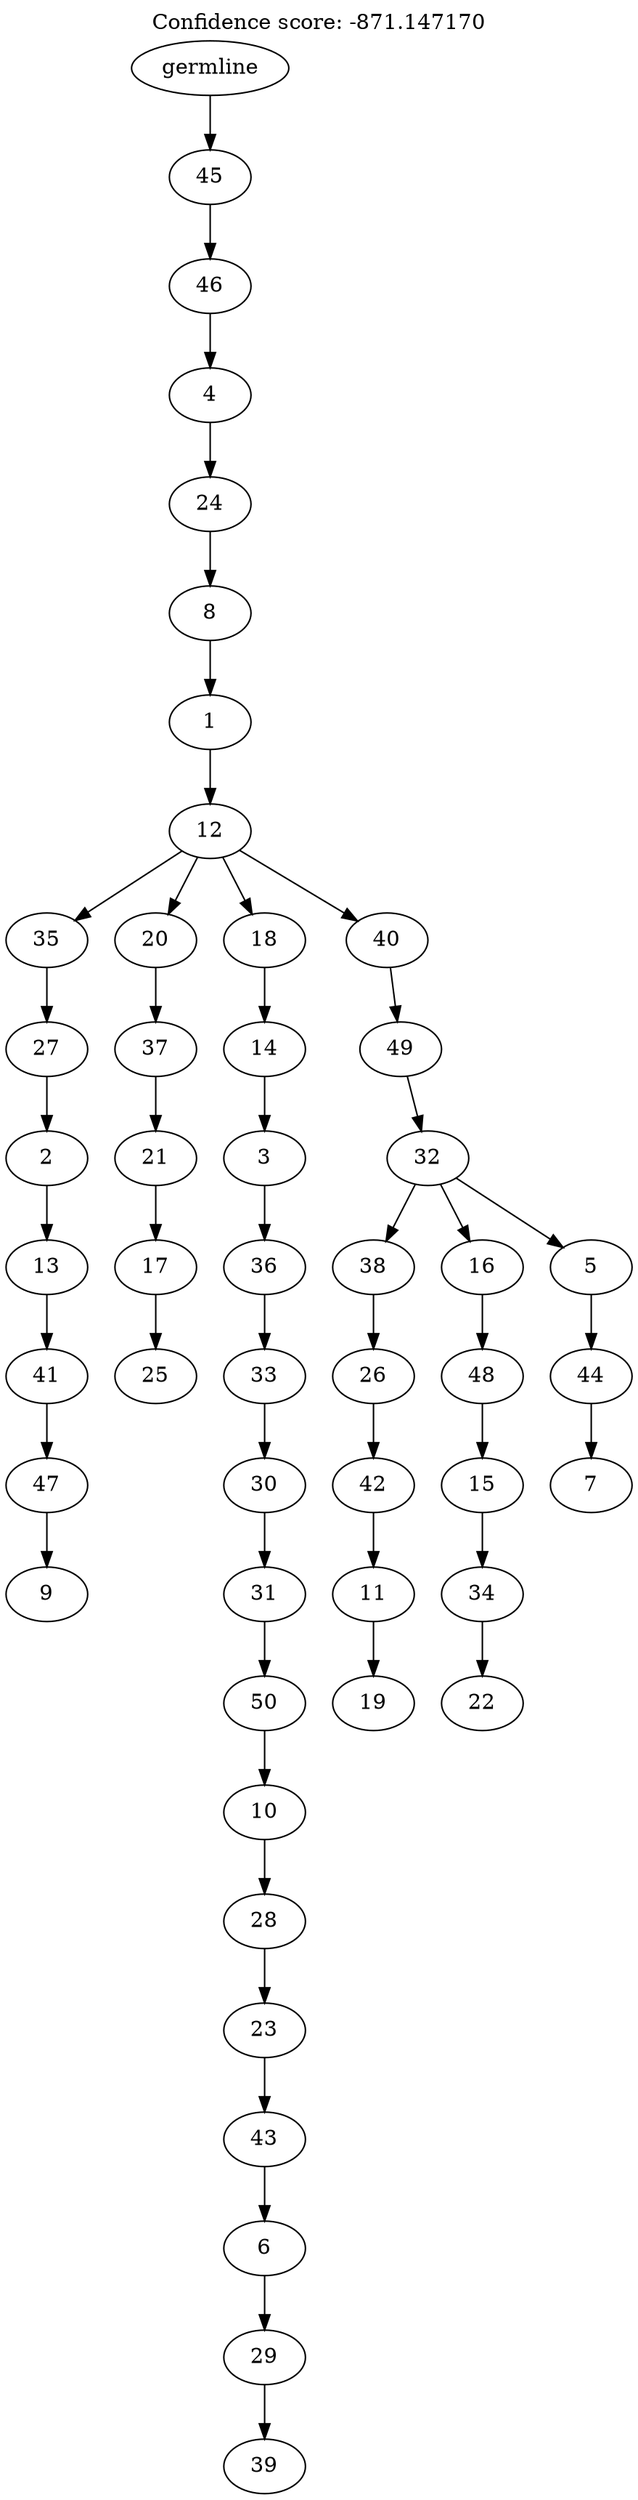 digraph g {
	"49" -> "50";
	"50" [label="9"];
	"48" -> "49";
	"49" [label="47"];
	"47" -> "48";
	"48" [label="41"];
	"46" -> "47";
	"47" [label="13"];
	"45" -> "46";
	"46" [label="2"];
	"44" -> "45";
	"45" [label="27"];
	"42" -> "43";
	"43" [label="25"];
	"41" -> "42";
	"42" [label="17"];
	"40" -> "41";
	"41" [label="21"];
	"39" -> "40";
	"40" [label="37"];
	"37" -> "38";
	"38" [label="39"];
	"36" -> "37";
	"37" [label="29"];
	"35" -> "36";
	"36" [label="6"];
	"34" -> "35";
	"35" [label="43"];
	"33" -> "34";
	"34" [label="23"];
	"32" -> "33";
	"33" [label="28"];
	"31" -> "32";
	"32" [label="10"];
	"30" -> "31";
	"31" [label="50"];
	"29" -> "30";
	"30" [label="31"];
	"28" -> "29";
	"29" [label="30"];
	"27" -> "28";
	"28" [label="33"];
	"26" -> "27";
	"27" [label="36"];
	"25" -> "26";
	"26" [label="3"];
	"24" -> "25";
	"25" [label="14"];
	"22" -> "23";
	"23" [label="19"];
	"21" -> "22";
	"22" [label="11"];
	"20" -> "21";
	"21" [label="42"];
	"19" -> "20";
	"20" [label="26"];
	"17" -> "18";
	"18" [label="22"];
	"16" -> "17";
	"17" [label="34"];
	"15" -> "16";
	"16" [label="15"];
	"14" -> "15";
	"15" [label="48"];
	"12" -> "13";
	"13" [label="7"];
	"11" -> "12";
	"12" [label="44"];
	"10" -> "11";
	"11" [label="5"];
	"10" -> "14";
	"14" [label="16"];
	"10" -> "19";
	"19" [label="38"];
	"9" -> "10";
	"10" [label="32"];
	"8" -> "9";
	"9" [label="49"];
	"7" -> "8";
	"8" [label="40"];
	"7" -> "24";
	"24" [label="18"];
	"7" -> "39";
	"39" [label="20"];
	"7" -> "44";
	"44" [label="35"];
	"6" -> "7";
	"7" [label="12"];
	"5" -> "6";
	"6" [label="1"];
	"4" -> "5";
	"5" [label="8"];
	"3" -> "4";
	"4" [label="24"];
	"2" -> "3";
	"3" [label="4"];
	"1" -> "2";
	"2" [label="46"];
	"0" -> "1";
	"1" [label="45"];
	"0" [label="germline"];
	labelloc="t";
	label="Confidence score: -871.147170";
}
